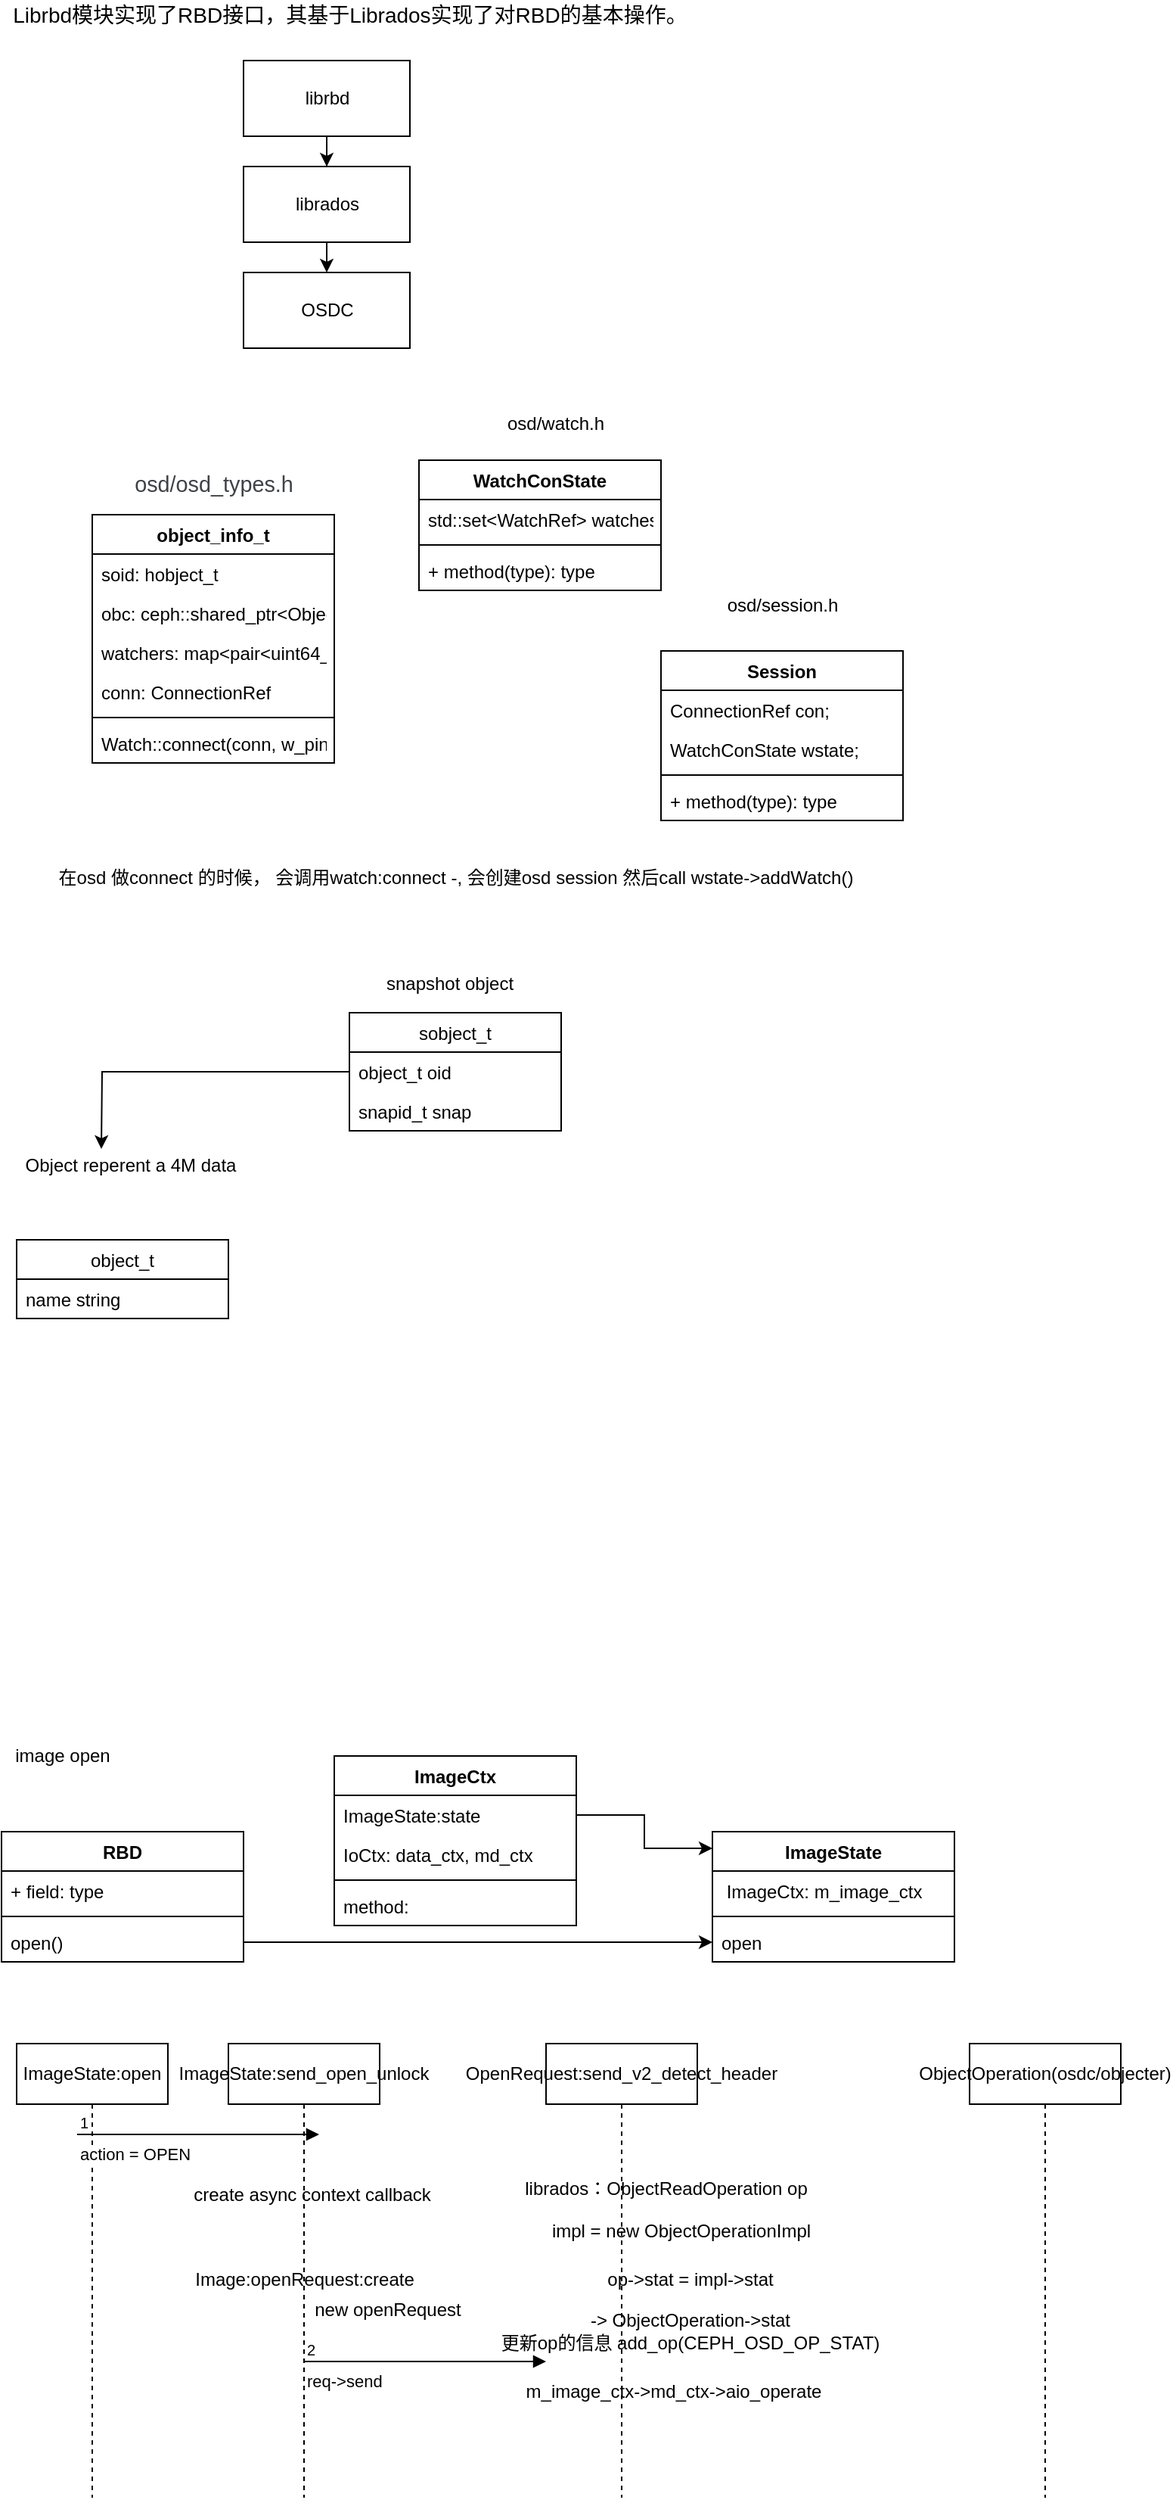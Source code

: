 <mxfile version="12.7.9" type="github">
  <diagram id="bm6ZHeyj0mvHZln78BsC" name="Page-1">
    <mxGraphModel dx="942" dy="1783" grid="1" gridSize="10" guides="1" tooltips="1" connect="1" arrows="1" fold="1" page="1" pageScale="1" pageWidth="827" pageHeight="1169" math="0" shadow="0">
      <root>
        <mxCell id="0" />
        <mxCell id="1" parent="0" />
        <mxCell id="QZcYWLK5-bO1K2HuPT2l-40" style="edgeStyle=orthogonalEdgeStyle;rounded=0;orthogonalLoop=1;jettySize=auto;html=1;exitX=0.5;exitY=1;exitDx=0;exitDy=0;" parent="1" source="QZcYWLK5-bO1K2HuPT2l-37" target="QZcYWLK5-bO1K2HuPT2l-38" edge="1">
          <mxGeometry relative="1" as="geometry" />
        </mxCell>
        <mxCell id="QZcYWLK5-bO1K2HuPT2l-37" value="librbd" style="html=1;" parent="1" vertex="1">
          <mxGeometry x="220" y="-1060" width="110" height="50" as="geometry" />
        </mxCell>
        <mxCell id="QZcYWLK5-bO1K2HuPT2l-41" style="edgeStyle=orthogonalEdgeStyle;rounded=0;orthogonalLoop=1;jettySize=auto;html=1;exitX=0.5;exitY=1;exitDx=0;exitDy=0;entryX=0.5;entryY=0;entryDx=0;entryDy=0;" parent="1" source="QZcYWLK5-bO1K2HuPT2l-38" target="QZcYWLK5-bO1K2HuPT2l-39" edge="1">
          <mxGeometry relative="1" as="geometry" />
        </mxCell>
        <mxCell id="QZcYWLK5-bO1K2HuPT2l-38" value="librados" style="html=1;" parent="1" vertex="1">
          <mxGeometry x="220" y="-990" width="110" height="50" as="geometry" />
        </mxCell>
        <mxCell id="QZcYWLK5-bO1K2HuPT2l-39" value="OSDC" style="html=1;" parent="1" vertex="1">
          <mxGeometry x="220" y="-920" width="110" height="50" as="geometry" />
        </mxCell>
        <mxCell id="QZcYWLK5-bO1K2HuPT2l-42" value="Librbd模块实现了RBD接口，其基于Librados实现了对RBD的基本操作。" style="text;align=center;verticalAlign=middle;resizable=0;points=[];autosize=1;fontSize=14;horizontal=1;html=1;" parent="1" vertex="1">
          <mxGeometry x="60" y="-1100" width="460" height="20" as="geometry" />
        </mxCell>
        <mxCell id="AA26ijId_HqbwC5AB4qU-1" value="image open" style="text;html=1;align=center;verticalAlign=middle;resizable=0;points=[];autosize=1;" parent="1" vertex="1">
          <mxGeometry x="60" y="50" width="80" height="20" as="geometry" />
        </mxCell>
        <mxCell id="AA26ijId_HqbwC5AB4qU-4" value="RBD" style="swimlane;fontStyle=1;align=center;verticalAlign=top;childLayout=stackLayout;horizontal=1;startSize=26;horizontalStack=0;resizeParent=1;resizeParentMax=0;resizeLast=0;collapsible=1;marginBottom=0;" parent="1" vertex="1">
          <mxGeometry x="60" y="110" width="160" height="86" as="geometry" />
        </mxCell>
        <mxCell id="AA26ijId_HqbwC5AB4qU-5" value="+ field: type" style="text;strokeColor=none;fillColor=none;align=left;verticalAlign=top;spacingLeft=4;spacingRight=4;overflow=hidden;rotatable=0;points=[[0,0.5],[1,0.5]];portConstraint=eastwest;" parent="AA26ijId_HqbwC5AB4qU-4" vertex="1">
          <mxGeometry y="26" width="160" height="26" as="geometry" />
        </mxCell>
        <mxCell id="AA26ijId_HqbwC5AB4qU-6" value="" style="line;strokeWidth=1;fillColor=none;align=left;verticalAlign=middle;spacingTop=-1;spacingLeft=3;spacingRight=3;rotatable=0;labelPosition=right;points=[];portConstraint=eastwest;" parent="AA26ijId_HqbwC5AB4qU-4" vertex="1">
          <mxGeometry y="52" width="160" height="8" as="geometry" />
        </mxCell>
        <mxCell id="AA26ijId_HqbwC5AB4qU-7" value="open()" style="text;strokeColor=none;fillColor=none;align=left;verticalAlign=top;spacingLeft=4;spacingRight=4;overflow=hidden;rotatable=0;points=[[0,0.5],[1,0.5]];portConstraint=eastwest;" parent="AA26ijId_HqbwC5AB4qU-4" vertex="1">
          <mxGeometry y="60" width="160" height="26" as="geometry" />
        </mxCell>
        <mxCell id="AA26ijId_HqbwC5AB4qU-8" value="ImageCtx" style="swimlane;fontStyle=1;align=center;verticalAlign=top;childLayout=stackLayout;horizontal=1;startSize=26;horizontalStack=0;resizeParent=1;resizeParentMax=0;resizeLast=0;collapsible=1;marginBottom=0;" parent="1" vertex="1">
          <mxGeometry x="280" y="60" width="160" height="112" as="geometry" />
        </mxCell>
        <mxCell id="AA26ijId_HqbwC5AB4qU-9" value="ImageState:state" style="text;strokeColor=none;fillColor=none;align=left;verticalAlign=top;spacingLeft=4;spacingRight=4;overflow=hidden;rotatable=0;points=[[0,0.5],[1,0.5]];portConstraint=eastwest;" parent="AA26ijId_HqbwC5AB4qU-8" vertex="1">
          <mxGeometry y="26" width="160" height="26" as="geometry" />
        </mxCell>
        <mxCell id="QWde-4axwzMw_tcs9vHi-3" value="IoCtx: data_ctx, md_ctx" style="text;strokeColor=none;fillColor=none;align=left;verticalAlign=top;spacingLeft=4;spacingRight=4;overflow=hidden;rotatable=0;points=[[0,0.5],[1,0.5]];portConstraint=eastwest;" vertex="1" parent="AA26ijId_HqbwC5AB4qU-8">
          <mxGeometry y="52" width="160" height="26" as="geometry" />
        </mxCell>
        <mxCell id="AA26ijId_HqbwC5AB4qU-10" value="" style="line;strokeWidth=1;fillColor=none;align=left;verticalAlign=middle;spacingTop=-1;spacingLeft=3;spacingRight=3;rotatable=0;labelPosition=right;points=[];portConstraint=eastwest;" parent="AA26ijId_HqbwC5AB4qU-8" vertex="1">
          <mxGeometry y="78" width="160" height="8" as="geometry" />
        </mxCell>
        <mxCell id="AA26ijId_HqbwC5AB4qU-11" value="method:" style="text;strokeColor=none;fillColor=none;align=left;verticalAlign=top;spacingLeft=4;spacingRight=4;overflow=hidden;rotatable=0;points=[[0,0.5],[1,0.5]];portConstraint=eastwest;" parent="AA26ijId_HqbwC5AB4qU-8" vertex="1">
          <mxGeometry y="86" width="160" height="26" as="geometry" />
        </mxCell>
        <mxCell id="AA26ijId_HqbwC5AB4qU-12" value="ImageState" style="swimlane;fontStyle=1;align=center;verticalAlign=top;childLayout=stackLayout;horizontal=1;startSize=26;horizontalStack=0;resizeParent=1;resizeParentMax=0;resizeLast=0;collapsible=1;marginBottom=0;" parent="1" vertex="1">
          <mxGeometry x="530" y="110" width="160" height="86" as="geometry" />
        </mxCell>
        <mxCell id="AA26ijId_HqbwC5AB4qU-13" value=" ImageCtx: m_image_ctx" style="text;strokeColor=none;fillColor=none;align=left;verticalAlign=top;spacingLeft=4;spacingRight=4;overflow=hidden;rotatable=0;points=[[0,0.5],[1,0.5]];portConstraint=eastwest;" parent="AA26ijId_HqbwC5AB4qU-12" vertex="1">
          <mxGeometry y="26" width="160" height="26" as="geometry" />
        </mxCell>
        <mxCell id="AA26ijId_HqbwC5AB4qU-14" value="" style="line;strokeWidth=1;fillColor=none;align=left;verticalAlign=middle;spacingTop=-1;spacingLeft=3;spacingRight=3;rotatable=0;labelPosition=right;points=[];portConstraint=eastwest;" parent="AA26ijId_HqbwC5AB4qU-12" vertex="1">
          <mxGeometry y="52" width="160" height="8" as="geometry" />
        </mxCell>
        <mxCell id="AA26ijId_HqbwC5AB4qU-15" value="open" style="text;strokeColor=none;fillColor=none;align=left;verticalAlign=top;spacingLeft=4;spacingRight=4;overflow=hidden;rotatable=0;points=[[0,0.5],[1,0.5]];portConstraint=eastwest;" parent="AA26ijId_HqbwC5AB4qU-12" vertex="1">
          <mxGeometry y="60" width="160" height="26" as="geometry" />
        </mxCell>
        <mxCell id="AA26ijId_HqbwC5AB4qU-16" style="edgeStyle=orthogonalEdgeStyle;rounded=0;orthogonalLoop=1;jettySize=auto;html=1;exitX=1;exitY=0.5;exitDx=0;exitDy=0;entryX=0;entryY=0.128;entryDx=0;entryDy=0;entryPerimeter=0;" parent="1" source="AA26ijId_HqbwC5AB4qU-9" target="AA26ijId_HqbwC5AB4qU-12" edge="1">
          <mxGeometry relative="1" as="geometry" />
        </mxCell>
        <mxCell id="AA26ijId_HqbwC5AB4qU-19" style="edgeStyle=orthogonalEdgeStyle;rounded=0;orthogonalLoop=1;jettySize=auto;html=1;exitX=1;exitY=0.5;exitDx=0;exitDy=0;entryX=0;entryY=0.5;entryDx=0;entryDy=0;" parent="1" source="AA26ijId_HqbwC5AB4qU-7" target="AA26ijId_HqbwC5AB4qU-15" edge="1">
          <mxGeometry relative="1" as="geometry" />
        </mxCell>
        <mxCell id="AA26ijId_HqbwC5AB4qU-22" value="" style="group" parent="1" vertex="1" connectable="0">
          <mxGeometry x="70" y="-830" width="586" height="601" as="geometry" />
        </mxCell>
        <mxCell id="AA26ijId_HqbwC5AB4qU-21" value="" style="group" parent="AA26ijId_HqbwC5AB4qU-22" vertex="1" connectable="0">
          <mxGeometry width="586" height="601" as="geometry" />
        </mxCell>
        <mxCell id="jjAPrZgpEVHtfDOsVz35-1" value="object_t" style="swimlane;fontStyle=0;childLayout=stackLayout;horizontal=1;startSize=26;fillColor=none;horizontalStack=0;resizeParent=1;resizeParentMax=0;resizeLast=0;collapsible=1;marginBottom=0;" parent="AA26ijId_HqbwC5AB4qU-21" vertex="1">
          <mxGeometry y="549" width="140" height="52" as="geometry" />
        </mxCell>
        <mxCell id="jjAPrZgpEVHtfDOsVz35-2" value="name string" style="text;strokeColor=none;fillColor=none;align=left;verticalAlign=top;spacingLeft=4;spacingRight=4;overflow=hidden;rotatable=0;points=[[0,0.5],[1,0.5]];portConstraint=eastwest;" parent="jjAPrZgpEVHtfDOsVz35-1" vertex="1">
          <mxGeometry y="26" width="140" height="26" as="geometry" />
        </mxCell>
        <mxCell id="QZcYWLK5-bO1K2HuPT2l-1" value="sobject_t" style="swimlane;fontStyle=0;childLayout=stackLayout;horizontal=1;startSize=26;fillColor=none;horizontalStack=0;resizeParent=1;resizeParentMax=0;resizeLast=0;collapsible=1;marginBottom=0;" parent="AA26ijId_HqbwC5AB4qU-21" vertex="1">
          <mxGeometry x="220" y="399" width="140" height="78" as="geometry" />
        </mxCell>
        <mxCell id="QZcYWLK5-bO1K2HuPT2l-2" value="object_t oid" style="text;strokeColor=none;fillColor=none;align=left;verticalAlign=top;spacingLeft=4;spacingRight=4;overflow=hidden;rotatable=0;points=[[0,0.5],[1,0.5]];portConstraint=eastwest;" parent="QZcYWLK5-bO1K2HuPT2l-1" vertex="1">
          <mxGeometry y="26" width="140" height="26" as="geometry" />
        </mxCell>
        <mxCell id="QZcYWLK5-bO1K2HuPT2l-4" value="snapid_t snap" style="text;strokeColor=none;fillColor=none;align=left;verticalAlign=top;spacingLeft=4;spacingRight=4;overflow=hidden;rotatable=0;points=[[0,0.5],[1,0.5]];portConstraint=eastwest;" parent="QZcYWLK5-bO1K2HuPT2l-1" vertex="1">
          <mxGeometry y="52" width="140" height="26" as="geometry" />
        </mxCell>
        <mxCell id="QZcYWLK5-bO1K2HuPT2l-3" style="edgeStyle=orthogonalEdgeStyle;rounded=0;orthogonalLoop=1;jettySize=auto;html=1;exitX=0;exitY=0.5;exitDx=0;exitDy=0;" parent="AA26ijId_HqbwC5AB4qU-21" source="QZcYWLK5-bO1K2HuPT2l-2" edge="1">
          <mxGeometry relative="1" as="geometry">
            <mxPoint x="56" y="489" as="targetPoint" />
          </mxGeometry>
        </mxCell>
        <mxCell id="QZcYWLK5-bO1K2HuPT2l-7" value="snapshot object" style="text;html=1;align=center;verticalAlign=middle;resizable=0;points=[];autosize=1;" parent="AA26ijId_HqbwC5AB4qU-21" vertex="1">
          <mxGeometry x="236" y="370" width="100" height="20" as="geometry" />
        </mxCell>
        <mxCell id="QZcYWLK5-bO1K2HuPT2l-9" value="&lt;span style=&quot;color: rgb(62 , 67 , 73) ; font-family: &amp;#34;helvetica&amp;#34; , &amp;#34;arial&amp;#34; , sans-serif ; font-size: 14.4px ; white-space: normal ; background-color: rgb(255 , 255 , 255)&quot;&gt;osd/osd_types.h&lt;/span&gt;" style="text;html=1;align=center;verticalAlign=middle;resizable=0;points=[];autosize=1;" parent="AA26ijId_HqbwC5AB4qU-21" vertex="1">
          <mxGeometry x="70" y="40" width="120" height="20" as="geometry" />
        </mxCell>
        <mxCell id="QZcYWLK5-bO1K2HuPT2l-16" value="object_info_t" style="swimlane;fontStyle=1;align=center;verticalAlign=top;childLayout=stackLayout;horizontal=1;startSize=26;horizontalStack=0;resizeParent=1;resizeParentMax=0;resizeLast=0;collapsible=1;marginBottom=0;" parent="AA26ijId_HqbwC5AB4qU-21" vertex="1">
          <mxGeometry x="50" y="70" width="160" height="164" as="geometry" />
        </mxCell>
        <mxCell id="QZcYWLK5-bO1K2HuPT2l-17" value="soid: hobject_t" style="text;strokeColor=none;fillColor=none;align=left;verticalAlign=top;spacingLeft=4;spacingRight=4;overflow=hidden;rotatable=0;points=[[0,0.5],[1,0.5]];portConstraint=eastwest;" parent="QZcYWLK5-bO1K2HuPT2l-16" vertex="1">
          <mxGeometry y="26" width="160" height="26" as="geometry" />
        </mxCell>
        <mxCell id="QZcYWLK5-bO1K2HuPT2l-22" value="obc: ceph::shared_ptr&lt;ObjectContext&gt;" style="text;strokeColor=none;fillColor=none;align=left;verticalAlign=top;spacingLeft=4;spacingRight=4;overflow=hidden;rotatable=0;points=[[0,0.5],[1,0.5]];portConstraint=eastwest;" parent="QZcYWLK5-bO1K2HuPT2l-16" vertex="1">
          <mxGeometry y="52" width="160" height="26" as="geometry" />
        </mxCell>
        <mxCell id="QZcYWLK5-bO1K2HuPT2l-21" value="watchers: map&lt;pair&lt;uint64_t, entity_name_t&gt;, watch_info_t&gt; " style="text;strokeColor=none;fillColor=none;align=left;verticalAlign=top;spacingLeft=4;spacingRight=4;overflow=hidden;rotatable=0;points=[[0,0.5],[1,0.5]];portConstraint=eastwest;" parent="QZcYWLK5-bO1K2HuPT2l-16" vertex="1">
          <mxGeometry y="78" width="160" height="26" as="geometry" />
        </mxCell>
        <mxCell id="QZcYWLK5-bO1K2HuPT2l-23" value="conn: ConnectionRef" style="text;strokeColor=none;fillColor=none;align=left;verticalAlign=top;spacingLeft=4;spacingRight=4;overflow=hidden;rotatable=0;points=[[0,0.5],[1,0.5]];portConstraint=eastwest;" parent="QZcYWLK5-bO1K2HuPT2l-16" vertex="1">
          <mxGeometry y="104" width="160" height="26" as="geometry" />
        </mxCell>
        <mxCell id="QZcYWLK5-bO1K2HuPT2l-18" value="" style="line;strokeWidth=1;fillColor=none;align=left;verticalAlign=middle;spacingTop=-1;spacingLeft=3;spacingRight=3;rotatable=0;labelPosition=right;points=[];portConstraint=eastwest;" parent="QZcYWLK5-bO1K2HuPT2l-16" vertex="1">
          <mxGeometry y="130" width="160" height="8" as="geometry" />
        </mxCell>
        <mxCell id="QZcYWLK5-bO1K2HuPT2l-19" value="Watch::connect(conn, w_ping)" style="text;strokeColor=none;fillColor=none;align=left;verticalAlign=top;spacingLeft=4;spacingRight=4;overflow=hidden;rotatable=0;points=[[0,0.5],[1,0.5]];portConstraint=eastwest;" parent="QZcYWLK5-bO1K2HuPT2l-16" vertex="1">
          <mxGeometry y="138" width="160" height="26" as="geometry" />
        </mxCell>
        <mxCell id="QZcYWLK5-bO1K2HuPT2l-24" value="osd/session.h" style="text;html=1;align=center;verticalAlign=middle;resizable=0;points=[];autosize=1;" parent="AA26ijId_HqbwC5AB4qU-21" vertex="1">
          <mxGeometry x="461" y="120" width="90" height="20" as="geometry" />
        </mxCell>
        <mxCell id="QZcYWLK5-bO1K2HuPT2l-25" value="Session" style="swimlane;fontStyle=1;align=center;verticalAlign=top;childLayout=stackLayout;horizontal=1;startSize=26;horizontalStack=0;resizeParent=1;resizeParentMax=0;resizeLast=0;collapsible=1;marginBottom=0;" parent="AA26ijId_HqbwC5AB4qU-21" vertex="1">
          <mxGeometry x="426" y="160" width="160" height="112" as="geometry" />
        </mxCell>
        <mxCell id="QZcYWLK5-bO1K2HuPT2l-26" value="ConnectionRef con;&#xa;" style="text;strokeColor=none;fillColor=none;align=left;verticalAlign=top;spacingLeft=4;spacingRight=4;overflow=hidden;rotatable=0;points=[[0,0.5],[1,0.5]];portConstraint=eastwest;" parent="QZcYWLK5-bO1K2HuPT2l-25" vertex="1">
          <mxGeometry y="26" width="160" height="26" as="geometry" />
        </mxCell>
        <mxCell id="QZcYWLK5-bO1K2HuPT2l-29" value="WatchConState wstate;" style="text;strokeColor=none;fillColor=none;align=left;verticalAlign=top;spacingLeft=4;spacingRight=4;overflow=hidden;rotatable=0;points=[[0,0.5],[1,0.5]];portConstraint=eastwest;" parent="QZcYWLK5-bO1K2HuPT2l-25" vertex="1">
          <mxGeometry y="52" width="160" height="26" as="geometry" />
        </mxCell>
        <mxCell id="QZcYWLK5-bO1K2HuPT2l-27" value="" style="line;strokeWidth=1;fillColor=none;align=left;verticalAlign=middle;spacingTop=-1;spacingLeft=3;spacingRight=3;rotatable=0;labelPosition=right;points=[];portConstraint=eastwest;" parent="QZcYWLK5-bO1K2HuPT2l-25" vertex="1">
          <mxGeometry y="78" width="160" height="8" as="geometry" />
        </mxCell>
        <mxCell id="QZcYWLK5-bO1K2HuPT2l-28" value="+ method(type): type" style="text;strokeColor=none;fillColor=none;align=left;verticalAlign=top;spacingLeft=4;spacingRight=4;overflow=hidden;rotatable=0;points=[[0,0.5],[1,0.5]];portConstraint=eastwest;" parent="QZcYWLK5-bO1K2HuPT2l-25" vertex="1">
          <mxGeometry y="86" width="160" height="26" as="geometry" />
        </mxCell>
        <mxCell id="QZcYWLK5-bO1K2HuPT2l-31" value="在osd 做connect 的时候， 会调用watch:connect -, 会创建osd session 然后call wstate-&amp;gt;addWatch()" style="text;html=1;align=center;verticalAlign=middle;resizable=0;points=[];autosize=1;" parent="AA26ijId_HqbwC5AB4qU-21" vertex="1">
          <mxGeometry x="20" y="300" width="540" height="20" as="geometry" />
        </mxCell>
        <mxCell id="QZcYWLK5-bO1K2HuPT2l-32" value="WatchConState" style="swimlane;fontStyle=1;align=center;verticalAlign=top;childLayout=stackLayout;horizontal=1;startSize=26;horizontalStack=0;resizeParent=1;resizeParentMax=0;resizeLast=0;collapsible=1;marginBottom=0;" parent="AA26ijId_HqbwC5AB4qU-21" vertex="1">
          <mxGeometry x="266" y="34" width="160" height="86" as="geometry" />
        </mxCell>
        <mxCell id="QZcYWLK5-bO1K2HuPT2l-33" value="std::set&lt;WatchRef&gt; watches;" style="text;strokeColor=none;fillColor=none;align=left;verticalAlign=top;spacingLeft=4;spacingRight=4;overflow=hidden;rotatable=0;points=[[0,0.5],[1,0.5]];portConstraint=eastwest;" parent="QZcYWLK5-bO1K2HuPT2l-32" vertex="1">
          <mxGeometry y="26" width="160" height="26" as="geometry" />
        </mxCell>
        <mxCell id="QZcYWLK5-bO1K2HuPT2l-34" value="" style="line;strokeWidth=1;fillColor=none;align=left;verticalAlign=middle;spacingTop=-1;spacingLeft=3;spacingRight=3;rotatable=0;labelPosition=right;points=[];portConstraint=eastwest;" parent="QZcYWLK5-bO1K2HuPT2l-32" vertex="1">
          <mxGeometry y="52" width="160" height="8" as="geometry" />
        </mxCell>
        <mxCell id="QZcYWLK5-bO1K2HuPT2l-35" value="+ method(type): type" style="text;strokeColor=none;fillColor=none;align=left;verticalAlign=top;spacingLeft=4;spacingRight=4;overflow=hidden;rotatable=0;points=[[0,0.5],[1,0.5]];portConstraint=eastwest;" parent="QZcYWLK5-bO1K2HuPT2l-32" vertex="1">
          <mxGeometry y="60" width="160" height="26" as="geometry" />
        </mxCell>
        <mxCell id="QZcYWLK5-bO1K2HuPT2l-36" value="osd/watch.h" style="text;html=1;align=center;verticalAlign=middle;resizable=0;points=[];autosize=1;" parent="AA26ijId_HqbwC5AB4qU-21" vertex="1">
          <mxGeometry x="316" width="80" height="20" as="geometry" />
        </mxCell>
        <mxCell id="QZcYWLK5-bO1K2HuPT2l-8" value="Object reperent a 4M data" style="text;html=1;align=center;verticalAlign=middle;resizable=0;points=[];autosize=1;" parent="AA26ijId_HqbwC5AB4qU-21" vertex="1">
          <mxGeometry y="490" width="150" height="20" as="geometry" />
        </mxCell>
        <mxCell id="AA26ijId_HqbwC5AB4qU-23" value="ImageState:open" style="shape=umlLifeline;perimeter=lifelinePerimeter;whiteSpace=wrap;html=1;container=1;collapsible=0;recursiveResize=0;outlineConnect=0;" parent="1" vertex="1">
          <mxGeometry x="70" y="250" width="100" height="300" as="geometry" />
        </mxCell>
        <mxCell id="AA26ijId_HqbwC5AB4qU-26" value="ImageState:send_open_unlock" style="shape=umlLifeline;perimeter=lifelinePerimeter;whiteSpace=wrap;html=1;container=1;collapsible=0;recursiveResize=0;outlineConnect=0;" parent="1" vertex="1">
          <mxGeometry x="210" y="250" width="100" height="300" as="geometry" />
        </mxCell>
        <mxCell id="AA26ijId_HqbwC5AB4qU-29" value="OpenRequest:send_v2_detect_header" style="shape=umlLifeline;perimeter=lifelinePerimeter;whiteSpace=wrap;html=1;container=1;collapsible=0;recursiveResize=0;outlineConnect=0;" parent="1" vertex="1">
          <mxGeometry x="420" y="250" width="100" height="300" as="geometry" />
        </mxCell>
        <mxCell id="AA26ijId_HqbwC5AB4qU-30" value="&lt;div&gt;create async context callback&lt;/div&gt;" style="text;html=1;align=center;verticalAlign=middle;resizable=0;points=[];autosize=1;fontFamily=Helvetica;horizontal=1;" parent="1" vertex="1">
          <mxGeometry x="180" y="340" width="170" height="20" as="geometry" />
        </mxCell>
        <mxCell id="AA26ijId_HqbwC5AB4qU-31" value="Image:openRequest:create" style="text;html=1;align=center;verticalAlign=middle;resizable=0;points=[];autosize=1;fontFamily=Helvetica;" parent="1" vertex="1">
          <mxGeometry x="180" y="396" width="160" height="20" as="geometry" />
        </mxCell>
        <mxCell id="AA26ijId_HqbwC5AB4qU-32" value="new openRequest" style="text;html=1;align=center;verticalAlign=middle;resizable=0;points=[];autosize=1;fontFamily=Helvetica;" parent="1" vertex="1">
          <mxGeometry x="260" y="416" width="110" height="20" as="geometry" />
        </mxCell>
        <mxCell id="AA26ijId_HqbwC5AB4qU-37" value="action = OPEN" style="endArrow=block;endFill=1;html=1;edgeStyle=orthogonalEdgeStyle;align=left;verticalAlign=top;fontFamily=Helvetica;" parent="1" edge="1">
          <mxGeometry x="-1" relative="1" as="geometry">
            <mxPoint x="110" y="310" as="sourcePoint" />
            <mxPoint x="270" y="310" as="targetPoint" />
          </mxGeometry>
        </mxCell>
        <mxCell id="AA26ijId_HqbwC5AB4qU-38" value="1" style="resizable=0;html=1;align=left;verticalAlign=bottom;labelBackgroundColor=#ffffff;fontSize=10;" parent="AA26ijId_HqbwC5AB4qU-37" connectable="0" vertex="1">
          <mxGeometry x="-1" relative="1" as="geometry" />
        </mxCell>
        <mxCell id="AA26ijId_HqbwC5AB4qU-39" value="req-&amp;gt;send" style="endArrow=block;endFill=1;html=1;edgeStyle=orthogonalEdgeStyle;align=left;verticalAlign=top;fontFamily=Helvetica;" parent="1" edge="1">
          <mxGeometry x="-1" relative="1" as="geometry">
            <mxPoint x="260" y="460" as="sourcePoint" />
            <mxPoint x="420" y="460" as="targetPoint" />
          </mxGeometry>
        </mxCell>
        <mxCell id="AA26ijId_HqbwC5AB4qU-40" value="2" style="resizable=0;html=1;align=left;verticalAlign=bottom;labelBackgroundColor=#ffffff;fontSize=10;" parent="AA26ijId_HqbwC5AB4qU-39" connectable="0" vertex="1">
          <mxGeometry x="-1" relative="1" as="geometry" />
        </mxCell>
        <mxCell id="AA26ijId_HqbwC5AB4qU-41" value="ObjectOperation(osdc/objecter)" style="shape=umlLifeline;perimeter=lifelinePerimeter;whiteSpace=wrap;html=1;container=1;collapsible=0;recursiveResize=0;outlineConnect=0;fontFamily=Helvetica;align=center;" parent="1" vertex="1">
          <mxGeometry x="700" y="250" width="100" height="300" as="geometry" />
        </mxCell>
        <mxCell id="AA26ijId_HqbwC5AB4qU-42" value="librados：ObjectReadOperation op" style="text;html=1;align=center;verticalAlign=middle;resizable=0;points=[];autosize=1;fontFamily=Helvetica;" parent="1" vertex="1">
          <mxGeometry x="399" y="336" width="200" height="20" as="geometry" />
        </mxCell>
        <mxCell id="AA26ijId_HqbwC5AB4qU-43" value="impl = new ObjectOperationImpl&lt;br&gt;&lt;br&gt;" style="text;html=1;align=center;verticalAlign=middle;resizable=0;points=[];autosize=1;fontFamily=Helvetica;" parent="1" vertex="1">
          <mxGeometry x="414" y="366" width="190" height="30" as="geometry" />
        </mxCell>
        <mxCell id="AA26ijId_HqbwC5AB4qU-44" value="op-&amp;gt;stat = impl-&amp;gt;stat" style="text;html=1;align=center;verticalAlign=middle;resizable=0;points=[];autosize=1;fontFamily=Helvetica;" parent="1" vertex="1">
          <mxGeometry x="450" y="396" width="130" height="20" as="geometry" />
        </mxCell>
        <mxCell id="QWde-4axwzMw_tcs9vHi-1" value="-&amp;gt; ObjectOperation-&amp;gt;stat&lt;br&gt;更新op的信息 add_op(CEPH_OSD_OP_STAT)" style="text;html=1;align=center;verticalAlign=middle;resizable=0;points=[];autosize=1;" vertex="1" parent="1">
          <mxGeometry x="380" y="425" width="270" height="30" as="geometry" />
        </mxCell>
        <mxCell id="QWde-4axwzMw_tcs9vHi-2" value="m_image_ctx-&amp;gt;md_ctx-&amp;gt;aio_operate" style="text;html=1;align=center;verticalAlign=middle;resizable=0;points=[];autosize=1;" vertex="1" parent="1">
          <mxGeometry x="399" y="470" width="210" height="20" as="geometry" />
        </mxCell>
      </root>
    </mxGraphModel>
  </diagram>
</mxfile>

